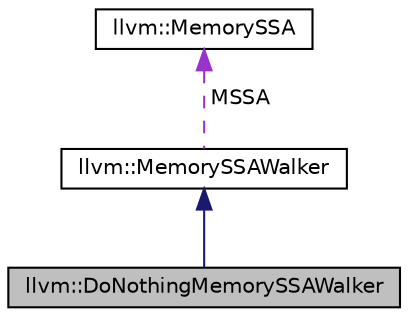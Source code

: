 digraph "llvm::DoNothingMemorySSAWalker"
{
 // LATEX_PDF_SIZE
  bgcolor="transparent";
  edge [fontname="Helvetica",fontsize="10",labelfontname="Helvetica",labelfontsize="10"];
  node [fontname="Helvetica",fontsize="10",shape=record];
  Node1 [label="llvm::DoNothingMemorySSAWalker",height=0.2,width=0.4,color="black", fillcolor="grey75", style="filled", fontcolor="black",tooltip="A MemorySSAWalker that does no alias queries, or anything else."];
  Node2 -> Node1 [dir="back",color="midnightblue",fontsize="10",style="solid",fontname="Helvetica"];
  Node2 [label="llvm::MemorySSAWalker",height=0.2,width=0.4,color="black",URL="$classllvm_1_1MemorySSAWalker.html",tooltip="This is the generic walker interface for walkers of MemorySSA."];
  Node3 -> Node2 [dir="back",color="darkorchid3",fontsize="10",style="dashed",label=" MSSA" ,fontname="Helvetica"];
  Node3 [label="llvm::MemorySSA",height=0.2,width=0.4,color="black",URL="$classllvm_1_1MemorySSA.html",tooltip="Encapsulates MemorySSA, including all data associated with memory accesses."];
}
